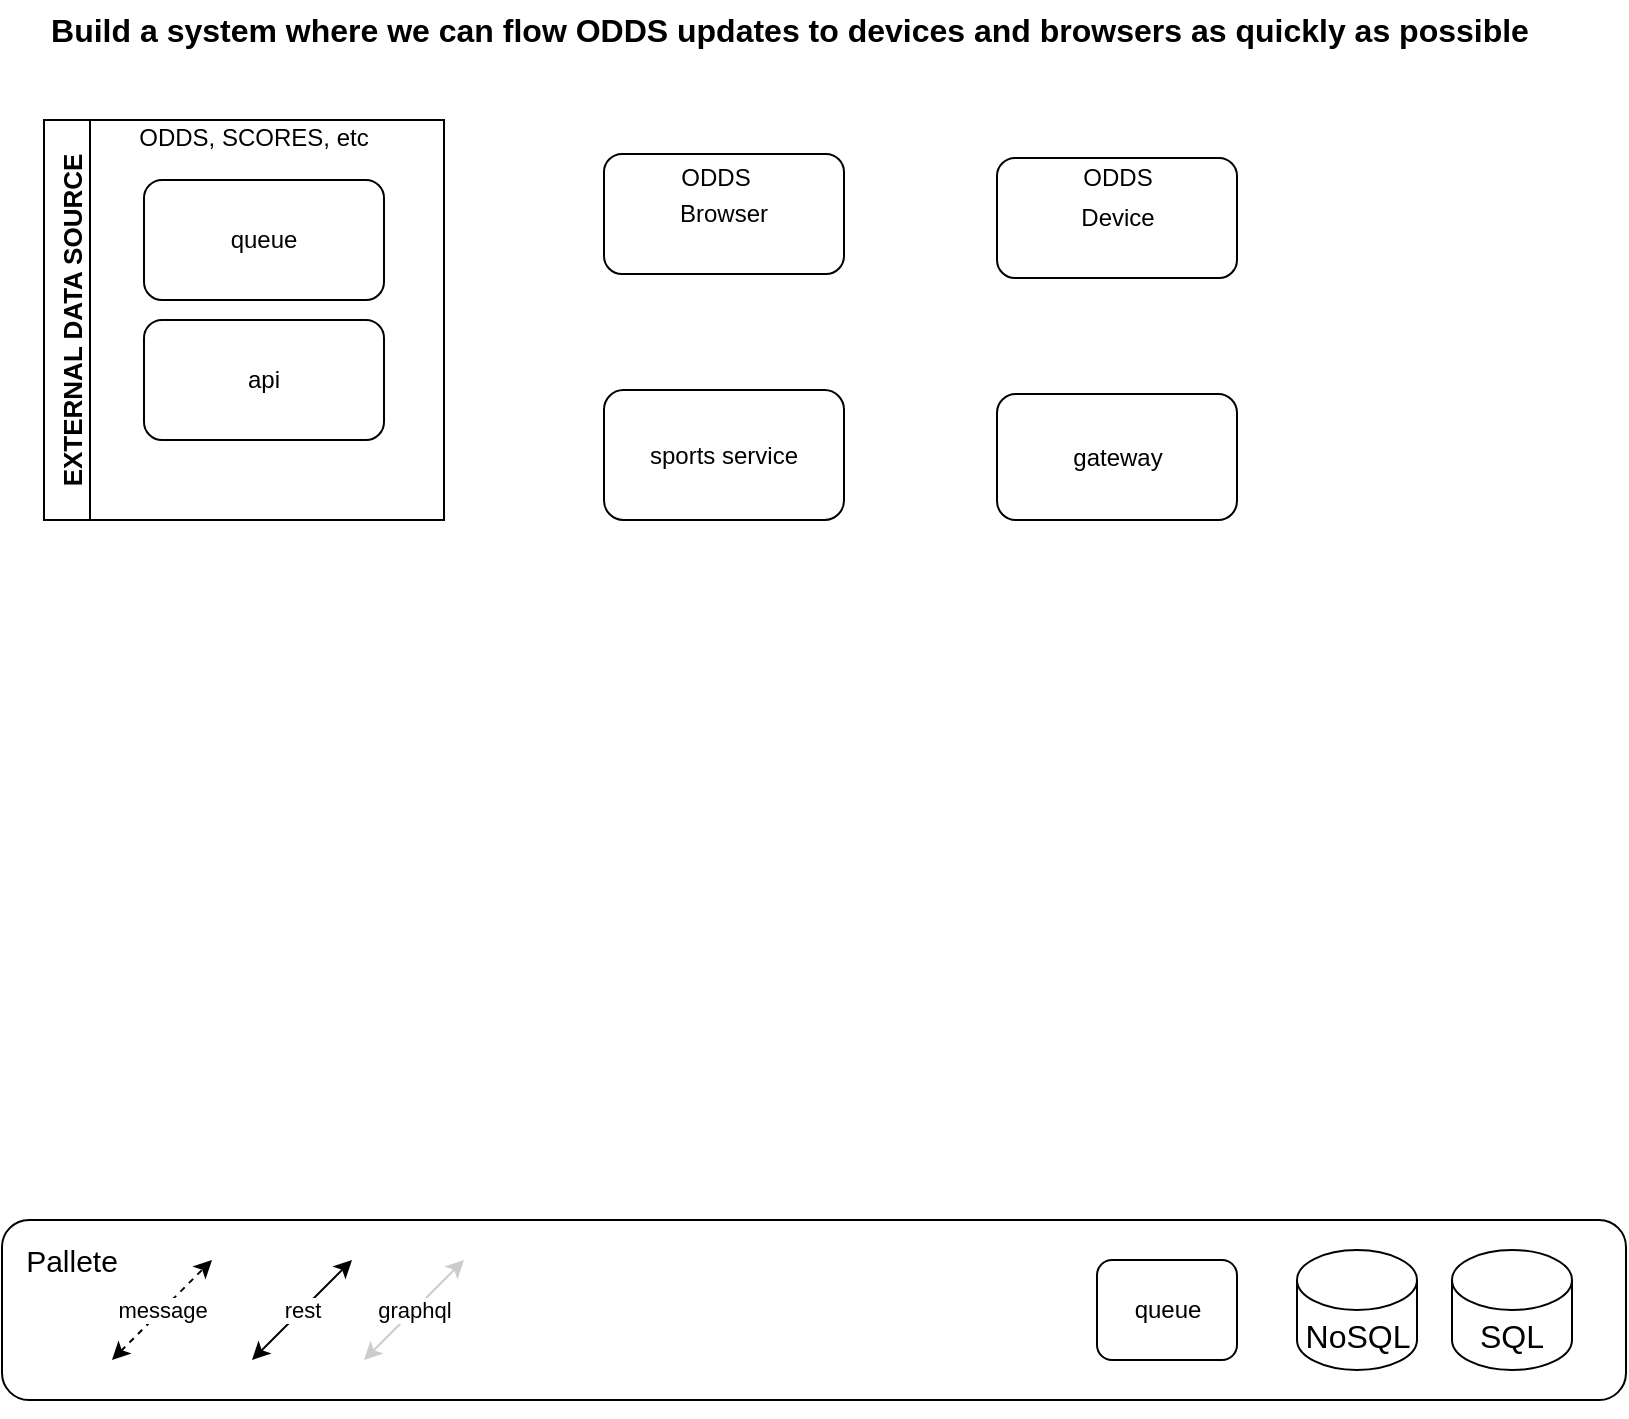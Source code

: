 <mxfile version="15.0.6" type="device"><diagram id="apCvEB0_5UN33VnhR7c6" name="Page-1"><mxGraphModel dx="1426" dy="746" grid="1" gridSize="10" guides="1" tooltips="1" connect="1" arrows="1" fold="1" page="1" pageScale="1" pageWidth="850" pageHeight="1100" math="0" shadow="0"><root><mxCell id="0"/><mxCell id="1" parent="0"/><mxCell id="R9k9fZ8C_irScNM36Yeh-21" value="" style="rounded=1;whiteSpace=wrap;html=1;" vertex="1" parent="1"><mxGeometry x="19" y="630" width="812" height="90" as="geometry"/></mxCell><mxCell id="R9k9fZ8C_irScNM36Yeh-5" value="Browser" style="rounded=1;whiteSpace=wrap;html=1;" vertex="1" parent="1"><mxGeometry x="320" y="97" width="120" height="60" as="geometry"/></mxCell><mxCell id="R9k9fZ8C_irScNM36Yeh-6" value="Device" style="rounded=1;whiteSpace=wrap;html=1;" vertex="1" parent="1"><mxGeometry x="516.5" y="99" width="120" height="60" as="geometry"/></mxCell><mxCell id="R9k9fZ8C_irScNM36Yeh-7" value="sports service" style="rounded=1;whiteSpace=wrap;html=1;" vertex="1" parent="1"><mxGeometry x="320" y="215" width="120" height="65" as="geometry"/></mxCell><mxCell id="R9k9fZ8C_irScNM36Yeh-8" value="gateway" style="rounded=1;whiteSpace=wrap;html=1;" vertex="1" parent="1"><mxGeometry x="516.5" y="217" width="120" height="63" as="geometry"/></mxCell><mxCell id="R9k9fZ8C_irScNM36Yeh-9" value="ODDS" style="text;html=1;strokeColor=none;fillColor=none;align=center;verticalAlign=middle;whiteSpace=wrap;rounded=0;" vertex="1" parent="1"><mxGeometry x="356" y="99" width="40" height="20" as="geometry"/></mxCell><mxCell id="R9k9fZ8C_irScNM36Yeh-13" value="ODDS" style="text;html=1;strokeColor=none;fillColor=none;align=center;verticalAlign=middle;whiteSpace=wrap;rounded=0;" vertex="1" parent="1"><mxGeometry x="556.5" y="99" width="40" height="20" as="geometry"/></mxCell><mxCell id="R9k9fZ8C_irScNM36Yeh-14" value="Build a system where we can flow ODDS updates to devices and browsers as quickly as possible" style="text;html=1;strokeColor=none;fillColor=none;align=center;verticalAlign=middle;whiteSpace=wrap;rounded=0;fontStyle=1;fontSize=16;" vertex="1" parent="1"><mxGeometry x="27.5" y="20" width="770" height="30" as="geometry"/></mxCell><mxCell id="R9k9fZ8C_irScNM36Yeh-15" value="queue" style="rounded=1;whiteSpace=wrap;html=1;" vertex="1" parent="1"><mxGeometry x="566.5" y="650" width="70" height="50" as="geometry"/></mxCell><mxCell id="R9k9fZ8C_irScNM36Yeh-18" value="message" style="endArrow=classic;startArrow=classic;html=1;dashed=1;" edge="1" parent="1"><mxGeometry width="50" height="50" relative="1" as="geometry"><mxPoint x="74" y="700" as="sourcePoint"/><mxPoint x="124" y="650" as="targetPoint"/></mxGeometry></mxCell><mxCell id="R9k9fZ8C_irScNM36Yeh-19" value="rest" style="endArrow=classic;startArrow=classic;html=1;" edge="1" parent="1"><mxGeometry width="50" height="50" relative="1" as="geometry"><mxPoint x="144" y="700" as="sourcePoint"/><mxPoint x="194" y="650" as="targetPoint"/></mxGeometry></mxCell><mxCell id="R9k9fZ8C_irScNM36Yeh-20" value="graphql" style="endArrow=classic;startArrow=classic;html=1;fillColor=#d5e8d4;strokeColor=#CCCCCC;" edge="1" parent="1"><mxGeometry width="50" height="50" relative="1" as="geometry"><mxPoint x="200" y="700" as="sourcePoint"/><mxPoint x="250" y="650" as="targetPoint"/></mxGeometry></mxCell><mxCell id="R9k9fZ8C_irScNM36Yeh-23" value="Pallete" style="text;html=1;strokeColor=none;fillColor=none;align=center;verticalAlign=middle;whiteSpace=wrap;rounded=0;fontSize=15;" vertex="1" parent="1"><mxGeometry x="34" y="640" width="40" height="20" as="geometry"/></mxCell><mxCell id="R9k9fZ8C_irScNM36Yeh-24" style="edgeStyle=orthogonalEdgeStyle;rounded=0;orthogonalLoop=1;jettySize=auto;html=1;exitX=0.5;exitY=1;exitDx=0;exitDy=0;" edge="1" parent="1" source="R9k9fZ8C_irScNM36Yeh-21" target="R9k9fZ8C_irScNM36Yeh-21"><mxGeometry relative="1" as="geometry"/></mxCell><mxCell id="R9k9fZ8C_irScNM36Yeh-32" value="SQL" style="shape=cylinder3;whiteSpace=wrap;html=1;boundedLbl=1;backgroundOutline=1;size=15;fontSize=16;align=center;" vertex="1" parent="1"><mxGeometry x="744" y="645" width="60" height="60" as="geometry"/></mxCell><mxCell id="R9k9fZ8C_irScNM36Yeh-33" value="EXTERNAL DATA SOURCE&#10;" style="swimlane;horizontal=0;fontSize=13;align=center;verticalAlign=top;" vertex="1" parent="1"><mxGeometry x="40" y="80" width="200" height="200" as="geometry"/></mxCell><mxCell id="R9k9fZ8C_irScNM36Yeh-2" value="api" style="rounded=1;whiteSpace=wrap;html=1;" vertex="1" parent="R9k9fZ8C_irScNM36Yeh-33"><mxGeometry x="50" y="100" width="120" height="60" as="geometry"/></mxCell><mxCell id="R9k9fZ8C_irScNM36Yeh-1" value="queue" style="rounded=1;whiteSpace=wrap;html=1;" vertex="1" parent="R9k9fZ8C_irScNM36Yeh-33"><mxGeometry x="50" y="30" width="120" height="60" as="geometry"/></mxCell><mxCell id="R9k9fZ8C_irScNM36Yeh-12" value="ODDS, SCORES, etc" style="text;html=1;strokeColor=none;fillColor=none;align=center;verticalAlign=middle;whiteSpace=wrap;rounded=0;" vertex="1" parent="R9k9fZ8C_irScNM36Yeh-33"><mxGeometry x="10" y="-20" width="190" height="58" as="geometry"/></mxCell><mxCell id="R9k9fZ8C_irScNM36Yeh-41" value="NoSQL" style="shape=cylinder3;whiteSpace=wrap;html=1;boundedLbl=1;backgroundOutline=1;size=15;fontSize=16;align=center;" vertex="1" parent="1"><mxGeometry x="666.5" y="645" width="60" height="60" as="geometry"/></mxCell></root></mxGraphModel></diagram></mxfile>